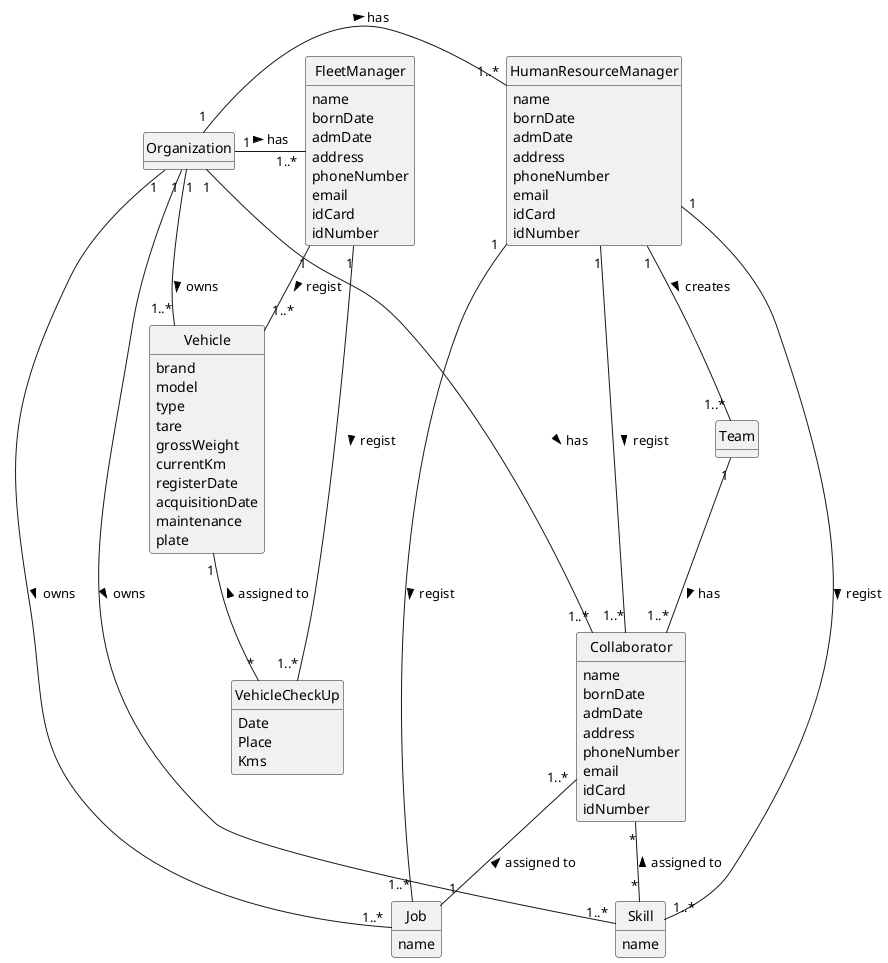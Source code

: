 @startuml
skinparam monochrome true
skinparam packageStyle rectangle
skinparam shadowing false
skinparam classAttributeIconSize 0
hide circle
hide methods


class Organization {
}

class HumanResourceManager {
    name
    bornDate
    admDate
    address
    phoneNumber
    email
    idCard
    idNumber
}

class Collaborator {
    name
    bornDate
    admDate
    address
    phoneNumber
    email
    idCard
    idNumber
}

class FleetManager {
    name
    bornDate
    admDate
    address
    phoneNumber
    email
    idCard
    idNumber
}

class Skill {
    name
}

class Job {
    name
}

class Team {
}

class Vehicle {
    brand
    model
    type
    tare
    grossWeight
    currentKm
    registerDate
    acquisitionDate
    maintenance
    plate
}

class VehicleCheckUp {
    Date
    Place
    Kms
}

Organization "1" - "1..*" HumanResourceManager: has >
Organization "1" - "1..*" Collaborator: has >
Organization "1" - "1..*" FleetManager: has >
Organization "1" - "1..*" Skill: owns >
Organization "1" - "1..*" Job: owns >
Organization "1" - "1..*" Vehicle: owns >
HumanResourceManager "1" -- "1..*" Skill : regist >
HumanResourceManager "1" -- "1..*" Job : regist >
HumanResourceManager "1" -- "1..*" Collaborator : regist >
HumanResourceManager "1" -- "1..*" Team : creates >
Collaborator "1..*" -- "1" Job : assigned to <
Collaborator "*" -- "*" Skill : assigned to <
Team "1" -- "1..*" Collaborator : has >
FleetManager "1" -- "1..*" Vehicle : regist >
FleetManager "1" -- "1..*" VehicleCheckUp : regist >
Vehicle "1" -- "*" VehicleCheckUp : assigned to <

@enduml